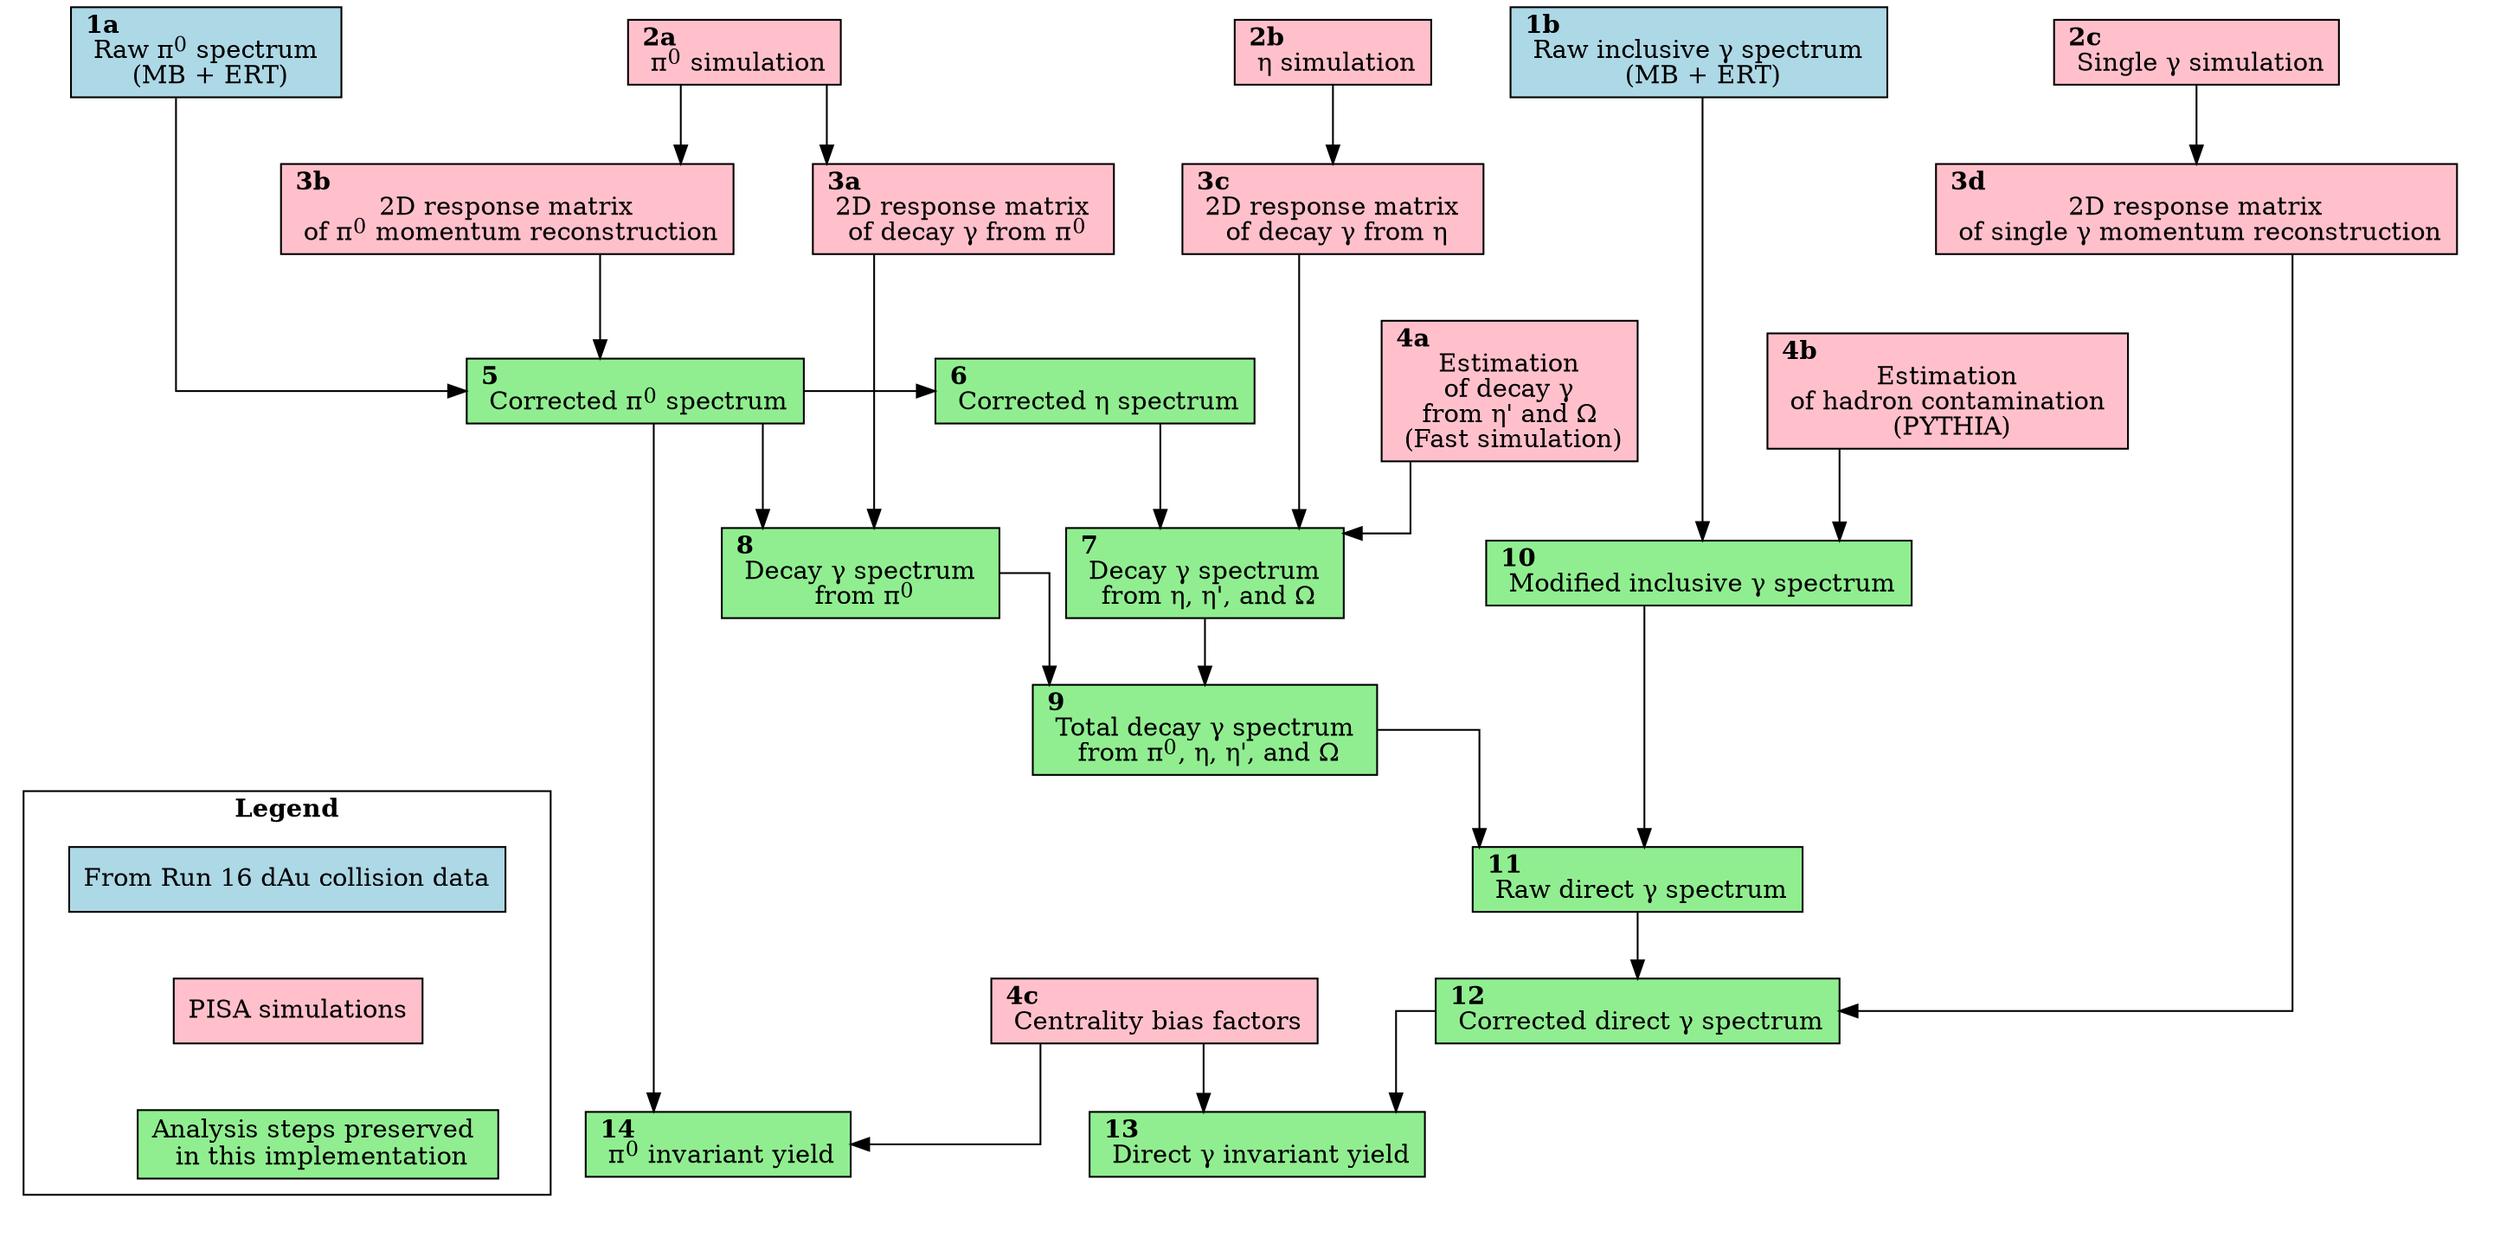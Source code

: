digraph G {

    graph [splines=ortho ratio=0.5 nodesep=0.2 compound=true]
    node [shape=record style="filled"]

    block_01a   [label=<<b>1a</b> <br align="left"/> Raw &pi;<sup>0</sup> spectrum <br/> (MB + ERT)>, fillcolor="lightblue"]
    block_01b   [label=<<b>1b</b> <br align="left"/> Raw inclusive &gamma; spectrum <br/> (MB + ERT)>, fillcolor="lightblue"]

    block_02a   [label=<<b>2a</b> <br align="left"/> &pi;<sup>0</sup> simulation>, fillcolor="pink"]
    block_02b   [label=<<b>2b</b> <br align="left"/> &eta; simulation>, fillcolor="pink"]
    block_02c   [label=<<b>2c</b> <br align="left"/> Single &gamma; simulation>, fillcolor="pink"]

    block_03a   [label=<<b>3a</b> <br align="left"/> 2D response matrix <br/> of decay &gamma; from &pi;<sup>0</sup>>, fillcolor="pink"]
    block_03b   [label=<<b>3b</b> <br align="left"/> 2D response matrix <br/> of &pi;<sup>0</sup> momentum reconstruction>, fillcolor="pink"]
    block_03c   [label=<<b>3c</b> <br align="left"/> 2D response matrix <br/> of decay &gamma; from &eta;>, fillcolor="pink"]
    block_03d   [label=<<b>3d</b> <br align="left"/> 2D response matrix <br/> of single &gamma; momentum reconstruction>, fillcolor="pink"]

    block_04a   [label=<<b>4a</b> <br align="left"/> Estimation <br/> of decay &gamma; <br/> from &eta;' and &Omega; <br/> (Fast simulation)>, fillcolor="pink"]
    block_04b   [label=<<b>4b</b> <br align="left"/> Estimation <br/> of hadron contamination <br/> (PYTHIA)>, fillcolor="pink"]
    block_04c   [label=<<b>4c</b> <br align="left"/> Centrality bias factors>, fillcolor="pink"]

    block_05    [label=<<b>5</b> <br align="left"/> Corrected &pi;<sup>0</sup> spectrum>, fillcolor="lightgreen"]
    block_06    [label=<<b>6</b> <br align="left"/> Corrected &eta; spectrum>, fillcolor="lightgreen"]
    block_07    [label=<<b>7</b> <br align="left"/> Decay &gamma; spectrum <br/> from &eta;, &eta;', and &Omega;>, fillcolor="lightgreen"]
    block_08    [label=<<b>8</b> <br align="left"/> Decay &gamma; spectrum <br/> from &pi;<sup>0</sup>>, fillcolor="lightgreen"]
    block_09    [label=<<b>9</b> <br align="left"/> Total decay &gamma; spectrum <br/> from &pi;<sup>0</sup>, &eta;, &eta;', and &Omega;>, fillcolor="lightgreen"]
    block_10    [label=<<b>10</b> <br align="left"/> Modified inclusive &gamma; spectrum>, fillcolor="lightgreen"]
    block_11    [label=<<b>11</b> <br align="left"/> Raw direct &gamma; spectrum>, fillcolor="lightgreen"]
    block_12    [label=<<b>12</b> <br align="left"/> Corrected direct &gamma; spectrum>, fillcolor="lightgreen"]

    block_13    [label=<<b>13</b> <br align="left"/> Direct &gamma; invariant yield>, fillcolor="lightgreen"]
    block_14    [label=<<b>14</b> <br align="left"/> &pi;<sup>0</sup> invariant yield>, fillcolor="lightgreen"]

    block_01a -> block_05 -> block_06 -> block_07
    block_01b -> block_10
    block_10:se -> block_11:ne
    block_02a -> block_03b -> block_05 -> block_08
    block_02a -> block_03a -> block_08 -> block_09 -> block_11 -> block_12 -> block_13
    block_02b -> block_03c -> block_07:ne
    block_07 -> block_09
    block_02c -> block_03d -> block_12:ne
    block_04a -> block_07:ne
    block_04b -> block_10
    block_05 -> block_14
    block_04c -> block_13
    block_04c -> block_14

    { rank=same; block_01a; block_01b; block_02a; block_02b; block_02c; }
    { rank=same; block_03a; block_03b; block_03c; block_03d; }
    { rank=same; block_04a; block_04b; }
    { rank=same; block_05; block_06; }
    { rank=same; block_13; block_14; }

    // Legend entries
    subgraph cluster_legend {
      label=<<b>Legend</b>>

      legend1 [label=<From Run 16 dAu collision data> fillcolor="lightblue"]
      legend2 [label=<PISA simulations> fillcolor="pink"]
      legend3 [label=<Analysis steps preserved <br/> in this implementation> fillcolor="lightgreen"]

      legend1 -> legend2 -> legend3 [style=invis];
    }

    invis_sink [width=2 height=0 fixedsize=true style=invis]
    { rank=sink; invis_sink }
    legend3 -> invis_sink:w [style=invis]
    block_14 -> invis_sink:e [style=invis]

}
